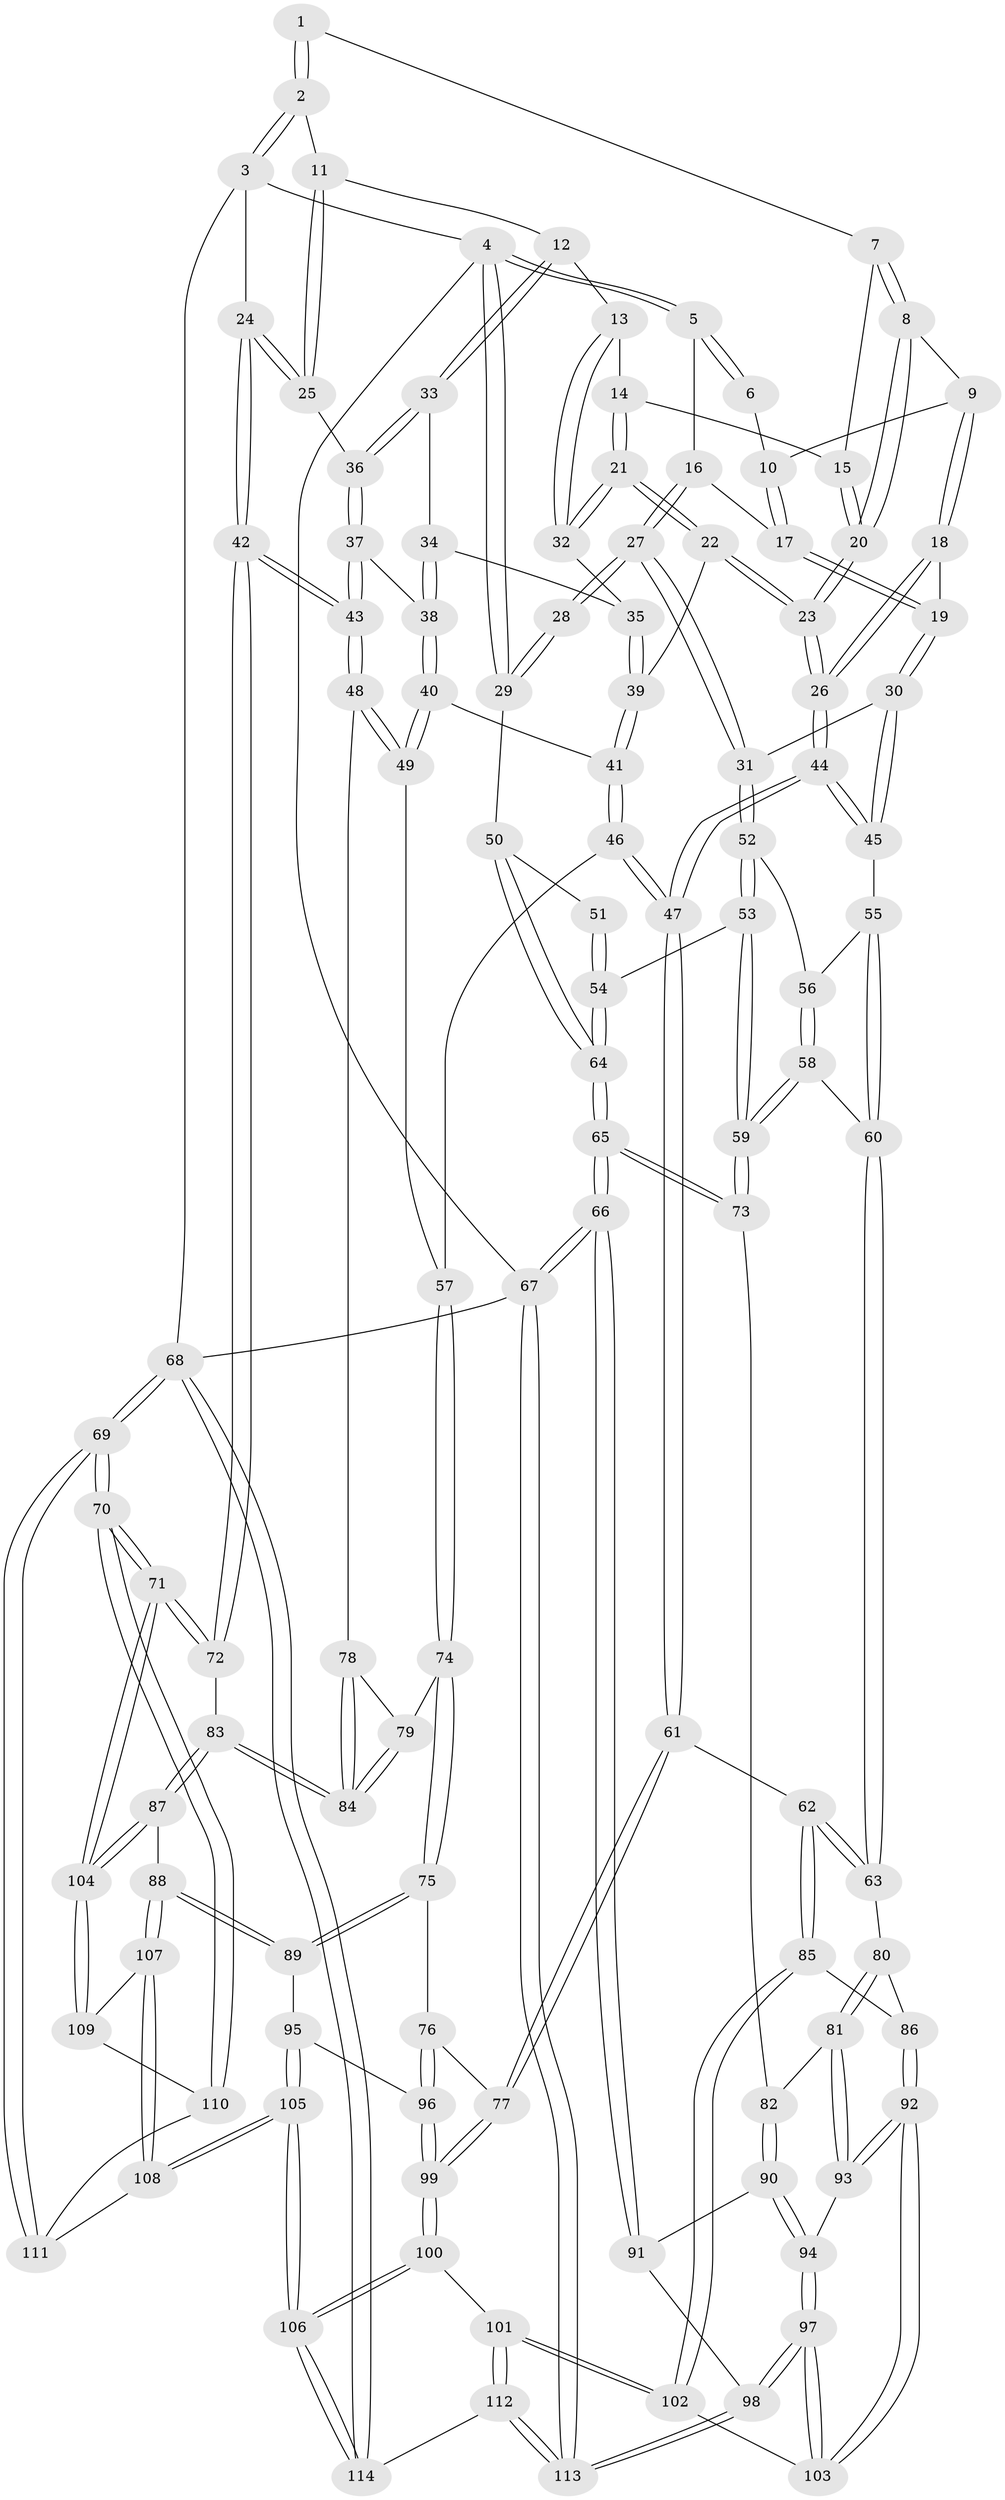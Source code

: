 // Generated by graph-tools (version 1.1) at 2025/03/03/09/25 03:03:19]
// undirected, 114 vertices, 282 edges
graph export_dot {
graph [start="1"]
  node [color=gray90,style=filled];
  1 [pos="+0.6878866888963968+0"];
  2 [pos="+0.9512788745628987+0"];
  3 [pos="+1+0"];
  4 [pos="+0+0"];
  5 [pos="+0.16401828776085117+0"];
  6 [pos="+0.5116510241269413+0"];
  7 [pos="+0.6830980178348734+0"];
  8 [pos="+0.5488963047479382+0.07230045665924989"];
  9 [pos="+0.5086503360555072+0.05606687369586283"];
  10 [pos="+0.5008463459672567+0.04552177722437109"];
  11 [pos="+0.831385459864846+0.05486278245971775"];
  12 [pos="+0.7970521219796237+0.10746078991178759"];
  13 [pos="+0.7431180293373539+0.10705612464426428"];
  14 [pos="+0.6867384690114179+0.05054210952550933"];
  15 [pos="+0.6776623322572531+0.03813026072500576"];
  16 [pos="+0.20917393525881542+0"];
  17 [pos="+0.3246881785906121+0.0373483039124841"];
  18 [pos="+0.4229673896762107+0.17699349366848222"];
  19 [pos="+0.34594683397740794+0.09808661751060073"];
  20 [pos="+0.5806629039797274+0.11105741756969384"];
  21 [pos="+0.6421286713734223+0.19891161093834606"];
  22 [pos="+0.627595898227849+0.2132073740184109"];
  23 [pos="+0.5813580186197422+0.21807693811088014"];
  24 [pos="+1+0.05515628558041402"];
  25 [pos="+0.9574502026306807+0.1609483897079364"];
  26 [pos="+0.48713750098974123+0.3034657353251743"];
  27 [pos="+0.13384733650166283+0.21392261481152483"];
  28 [pos="+0.06477507818747087+0.21223967577454414"];
  29 [pos="+0+0.13066706429336092"];
  30 [pos="+0.2379092196437788+0.24530597707192398"];
  31 [pos="+0.1636400715274875+0.2500483131110112"];
  32 [pos="+0.7222464862625836+0.13756592963347675"];
  33 [pos="+0.8182675754231515+0.1533671050166858"];
  34 [pos="+0.7734999437166927+0.20818113110623157"];
  35 [pos="+0.7562061102869967+0.2123786358718475"];
  36 [pos="+0.888185601292176+0.19699246267638895"];
  37 [pos="+0.875520780188458+0.2462977419158068"];
  38 [pos="+0.823440411877543+0.27542138050718296"];
  39 [pos="+0.7082783882699379+0.2477867368787118"];
  40 [pos="+0.7858421372126793+0.3265342156185928"];
  41 [pos="+0.7544529781793784+0.3261440629253125"];
  42 [pos="+1+0.43842098453200345"];
  43 [pos="+1+0.44361415469350335"];
  44 [pos="+0.4849855599136401+0.3111850846256885"];
  45 [pos="+0.42240174600227115+0.33437401761501484"];
  46 [pos="+0.710742296755812+0.367168241772348"];
  47 [pos="+0.5494507310227961+0.3939257025976966"];
  48 [pos="+1+0.44613176641359265"];
  49 [pos="+0.8698014490736846+0.4140502568764594"];
  50 [pos="+0+0.23767878281580643"];
  51 [pos="+0.027896163539851828+0.31946988338296134"];
  52 [pos="+0.1538547153272223+0.3433698017191069"];
  53 [pos="+0.06254722179787177+0.42361083885242334"];
  54 [pos="+0.05457509808501185+0.42445916155049096"];
  55 [pos="+0.4078860644888782+0.35002600575382525"];
  56 [pos="+0.22738551129232595+0.40396571725128744"];
  57 [pos="+0.7590448242763276+0.4751238616774672"];
  58 [pos="+0.23651603835951987+0.5343112050593605"];
  59 [pos="+0.19376845752786429+0.575276350151195"];
  60 [pos="+0.34264902306180695+0.5176325322112302"];
  61 [pos="+0.5943357139567365+0.6011163635587712"];
  62 [pos="+0.5619571609996625+0.6170773593778264"];
  63 [pos="+0.4189376506298123+0.5960114902458034"];
  64 [pos="+0+0.49944588808118867"];
  65 [pos="+0+0.5470486731850819"];
  66 [pos="+0+1"];
  67 [pos="+0+1"];
  68 [pos="+1+1"];
  69 [pos="+1+1"];
  70 [pos="+1+1"];
  71 [pos="+1+0.8758851399365953"];
  72 [pos="+1+0.46341208854650096"];
  73 [pos="+0.18286640050442476+0.6114634582003426"];
  74 [pos="+0.7072448088295081+0.5760008445836305"];
  75 [pos="+0.6654449077220416+0.59924363718191"];
  76 [pos="+0.6594579894020429+0.600351647904794"];
  77 [pos="+0.6108668676017935+0.6066592193793567"];
  78 [pos="+0.9402089396958572+0.5217215215423222"];
  79 [pos="+0.7628103256844876+0.5775609565593695"];
  80 [pos="+0.36429663796602074+0.6469717881973162"];
  81 [pos="+0.30291502398200115+0.6807362563966157"];
  82 [pos="+0.1831967218165909+0.6135300091846084"];
  83 [pos="+0.8982741086597064+0.7242272261285396"];
  84 [pos="+0.8903278178687+0.6659561598211418"];
  85 [pos="+0.5027395497240222+0.7233776154090151"];
  86 [pos="+0.39823725488709427+0.7253836033764395"];
  87 [pos="+0.8973495482416243+0.7291939370878987"];
  88 [pos="+0.8883279400102403+0.7344146770471104"];
  89 [pos="+0.8459366054488751+0.7443401250611692"];
  90 [pos="+0.16934602688684286+0.6454494640182167"];
  91 [pos="+0.14409706982731435+0.6751577121818613"];
  92 [pos="+0.33325204929029384+0.7657555696830134"];
  93 [pos="+0.3109177258513434+0.7221635256266452"];
  94 [pos="+0.2238631872159872+0.763619361787833"];
  95 [pos="+0.8426587294328591+0.7480073271420584"];
  96 [pos="+0.7680551019708383+0.777885858103808"];
  97 [pos="+0.2154599442847043+0.9168190268052022"];
  98 [pos="+0.1978606999966911+0.9381060960258715"];
  99 [pos="+0.6788213839887204+0.8387164524277676"];
  100 [pos="+0.6761609368867174+0.8644695630167418"];
  101 [pos="+0.4780085067355491+0.8582384948198271"];
  102 [pos="+0.4737249904341744+0.8510769212112437"];
  103 [pos="+0.33787115736572326+0.8268217635170673"];
  104 [pos="+1+0.8048186673701632"];
  105 [pos="+0.7980925304219273+0.9308436838465963"];
  106 [pos="+0.7379253636232217+0.9804439860469655"];
  107 [pos="+0.8915011443588103+0.8157456707940957"];
  108 [pos="+0.8687966198040975+0.9057295857342371"];
  109 [pos="+0.937855977282396+0.8615160858251738"];
  110 [pos="+0.9113442031437683+0.8880505934215922"];
  111 [pos="+0.8810758486597748+0.9057181549379272"];
  112 [pos="+0.4605186102510839+1"];
  113 [pos="+0+1"];
  114 [pos="+0.7152903402826802+1"];
  1 -- 2;
  1 -- 2;
  1 -- 7;
  2 -- 3;
  2 -- 3;
  2 -- 11;
  3 -- 4;
  3 -- 24;
  3 -- 68;
  4 -- 5;
  4 -- 5;
  4 -- 29;
  4 -- 29;
  4 -- 67;
  5 -- 6;
  5 -- 6;
  5 -- 16;
  6 -- 10;
  7 -- 8;
  7 -- 8;
  7 -- 15;
  8 -- 9;
  8 -- 20;
  8 -- 20;
  9 -- 10;
  9 -- 18;
  9 -- 18;
  10 -- 17;
  10 -- 17;
  11 -- 12;
  11 -- 25;
  11 -- 25;
  12 -- 13;
  12 -- 33;
  12 -- 33;
  13 -- 14;
  13 -- 32;
  13 -- 32;
  14 -- 15;
  14 -- 21;
  14 -- 21;
  15 -- 20;
  15 -- 20;
  16 -- 17;
  16 -- 27;
  16 -- 27;
  17 -- 19;
  17 -- 19;
  18 -- 19;
  18 -- 26;
  18 -- 26;
  19 -- 30;
  19 -- 30;
  20 -- 23;
  20 -- 23;
  21 -- 22;
  21 -- 22;
  21 -- 32;
  21 -- 32;
  22 -- 23;
  22 -- 23;
  22 -- 39;
  23 -- 26;
  23 -- 26;
  24 -- 25;
  24 -- 25;
  24 -- 42;
  24 -- 42;
  25 -- 36;
  26 -- 44;
  26 -- 44;
  27 -- 28;
  27 -- 28;
  27 -- 31;
  27 -- 31;
  28 -- 29;
  28 -- 29;
  29 -- 50;
  30 -- 31;
  30 -- 45;
  30 -- 45;
  31 -- 52;
  31 -- 52;
  32 -- 35;
  33 -- 34;
  33 -- 36;
  33 -- 36;
  34 -- 35;
  34 -- 38;
  34 -- 38;
  35 -- 39;
  35 -- 39;
  36 -- 37;
  36 -- 37;
  37 -- 38;
  37 -- 43;
  37 -- 43;
  38 -- 40;
  38 -- 40;
  39 -- 41;
  39 -- 41;
  40 -- 41;
  40 -- 49;
  40 -- 49;
  41 -- 46;
  41 -- 46;
  42 -- 43;
  42 -- 43;
  42 -- 72;
  42 -- 72;
  43 -- 48;
  43 -- 48;
  44 -- 45;
  44 -- 45;
  44 -- 47;
  44 -- 47;
  45 -- 55;
  46 -- 47;
  46 -- 47;
  46 -- 57;
  47 -- 61;
  47 -- 61;
  48 -- 49;
  48 -- 49;
  48 -- 78;
  49 -- 57;
  50 -- 51;
  50 -- 64;
  50 -- 64;
  51 -- 54;
  51 -- 54;
  52 -- 53;
  52 -- 53;
  52 -- 56;
  53 -- 54;
  53 -- 59;
  53 -- 59;
  54 -- 64;
  54 -- 64;
  55 -- 56;
  55 -- 60;
  55 -- 60;
  56 -- 58;
  56 -- 58;
  57 -- 74;
  57 -- 74;
  58 -- 59;
  58 -- 59;
  58 -- 60;
  59 -- 73;
  59 -- 73;
  60 -- 63;
  60 -- 63;
  61 -- 62;
  61 -- 77;
  61 -- 77;
  62 -- 63;
  62 -- 63;
  62 -- 85;
  62 -- 85;
  63 -- 80;
  64 -- 65;
  64 -- 65;
  65 -- 66;
  65 -- 66;
  65 -- 73;
  65 -- 73;
  66 -- 67;
  66 -- 67;
  66 -- 91;
  66 -- 91;
  67 -- 113;
  67 -- 113;
  67 -- 68;
  68 -- 69;
  68 -- 69;
  68 -- 114;
  68 -- 114;
  69 -- 70;
  69 -- 70;
  69 -- 111;
  69 -- 111;
  70 -- 71;
  70 -- 71;
  70 -- 110;
  70 -- 110;
  71 -- 72;
  71 -- 72;
  71 -- 104;
  71 -- 104;
  72 -- 83;
  73 -- 82;
  74 -- 75;
  74 -- 75;
  74 -- 79;
  75 -- 76;
  75 -- 89;
  75 -- 89;
  76 -- 77;
  76 -- 96;
  76 -- 96;
  77 -- 99;
  77 -- 99;
  78 -- 79;
  78 -- 84;
  78 -- 84;
  79 -- 84;
  79 -- 84;
  80 -- 81;
  80 -- 81;
  80 -- 86;
  81 -- 82;
  81 -- 93;
  81 -- 93;
  82 -- 90;
  82 -- 90;
  83 -- 84;
  83 -- 84;
  83 -- 87;
  83 -- 87;
  85 -- 86;
  85 -- 102;
  85 -- 102;
  86 -- 92;
  86 -- 92;
  87 -- 88;
  87 -- 104;
  87 -- 104;
  88 -- 89;
  88 -- 89;
  88 -- 107;
  88 -- 107;
  89 -- 95;
  90 -- 91;
  90 -- 94;
  90 -- 94;
  91 -- 98;
  92 -- 93;
  92 -- 93;
  92 -- 103;
  92 -- 103;
  93 -- 94;
  94 -- 97;
  94 -- 97;
  95 -- 96;
  95 -- 105;
  95 -- 105;
  96 -- 99;
  96 -- 99;
  97 -- 98;
  97 -- 98;
  97 -- 103;
  97 -- 103;
  98 -- 113;
  98 -- 113;
  99 -- 100;
  99 -- 100;
  100 -- 101;
  100 -- 106;
  100 -- 106;
  101 -- 102;
  101 -- 102;
  101 -- 112;
  101 -- 112;
  102 -- 103;
  104 -- 109;
  104 -- 109;
  105 -- 106;
  105 -- 106;
  105 -- 108;
  105 -- 108;
  106 -- 114;
  106 -- 114;
  107 -- 108;
  107 -- 108;
  107 -- 109;
  108 -- 111;
  109 -- 110;
  110 -- 111;
  112 -- 113;
  112 -- 113;
  112 -- 114;
}
